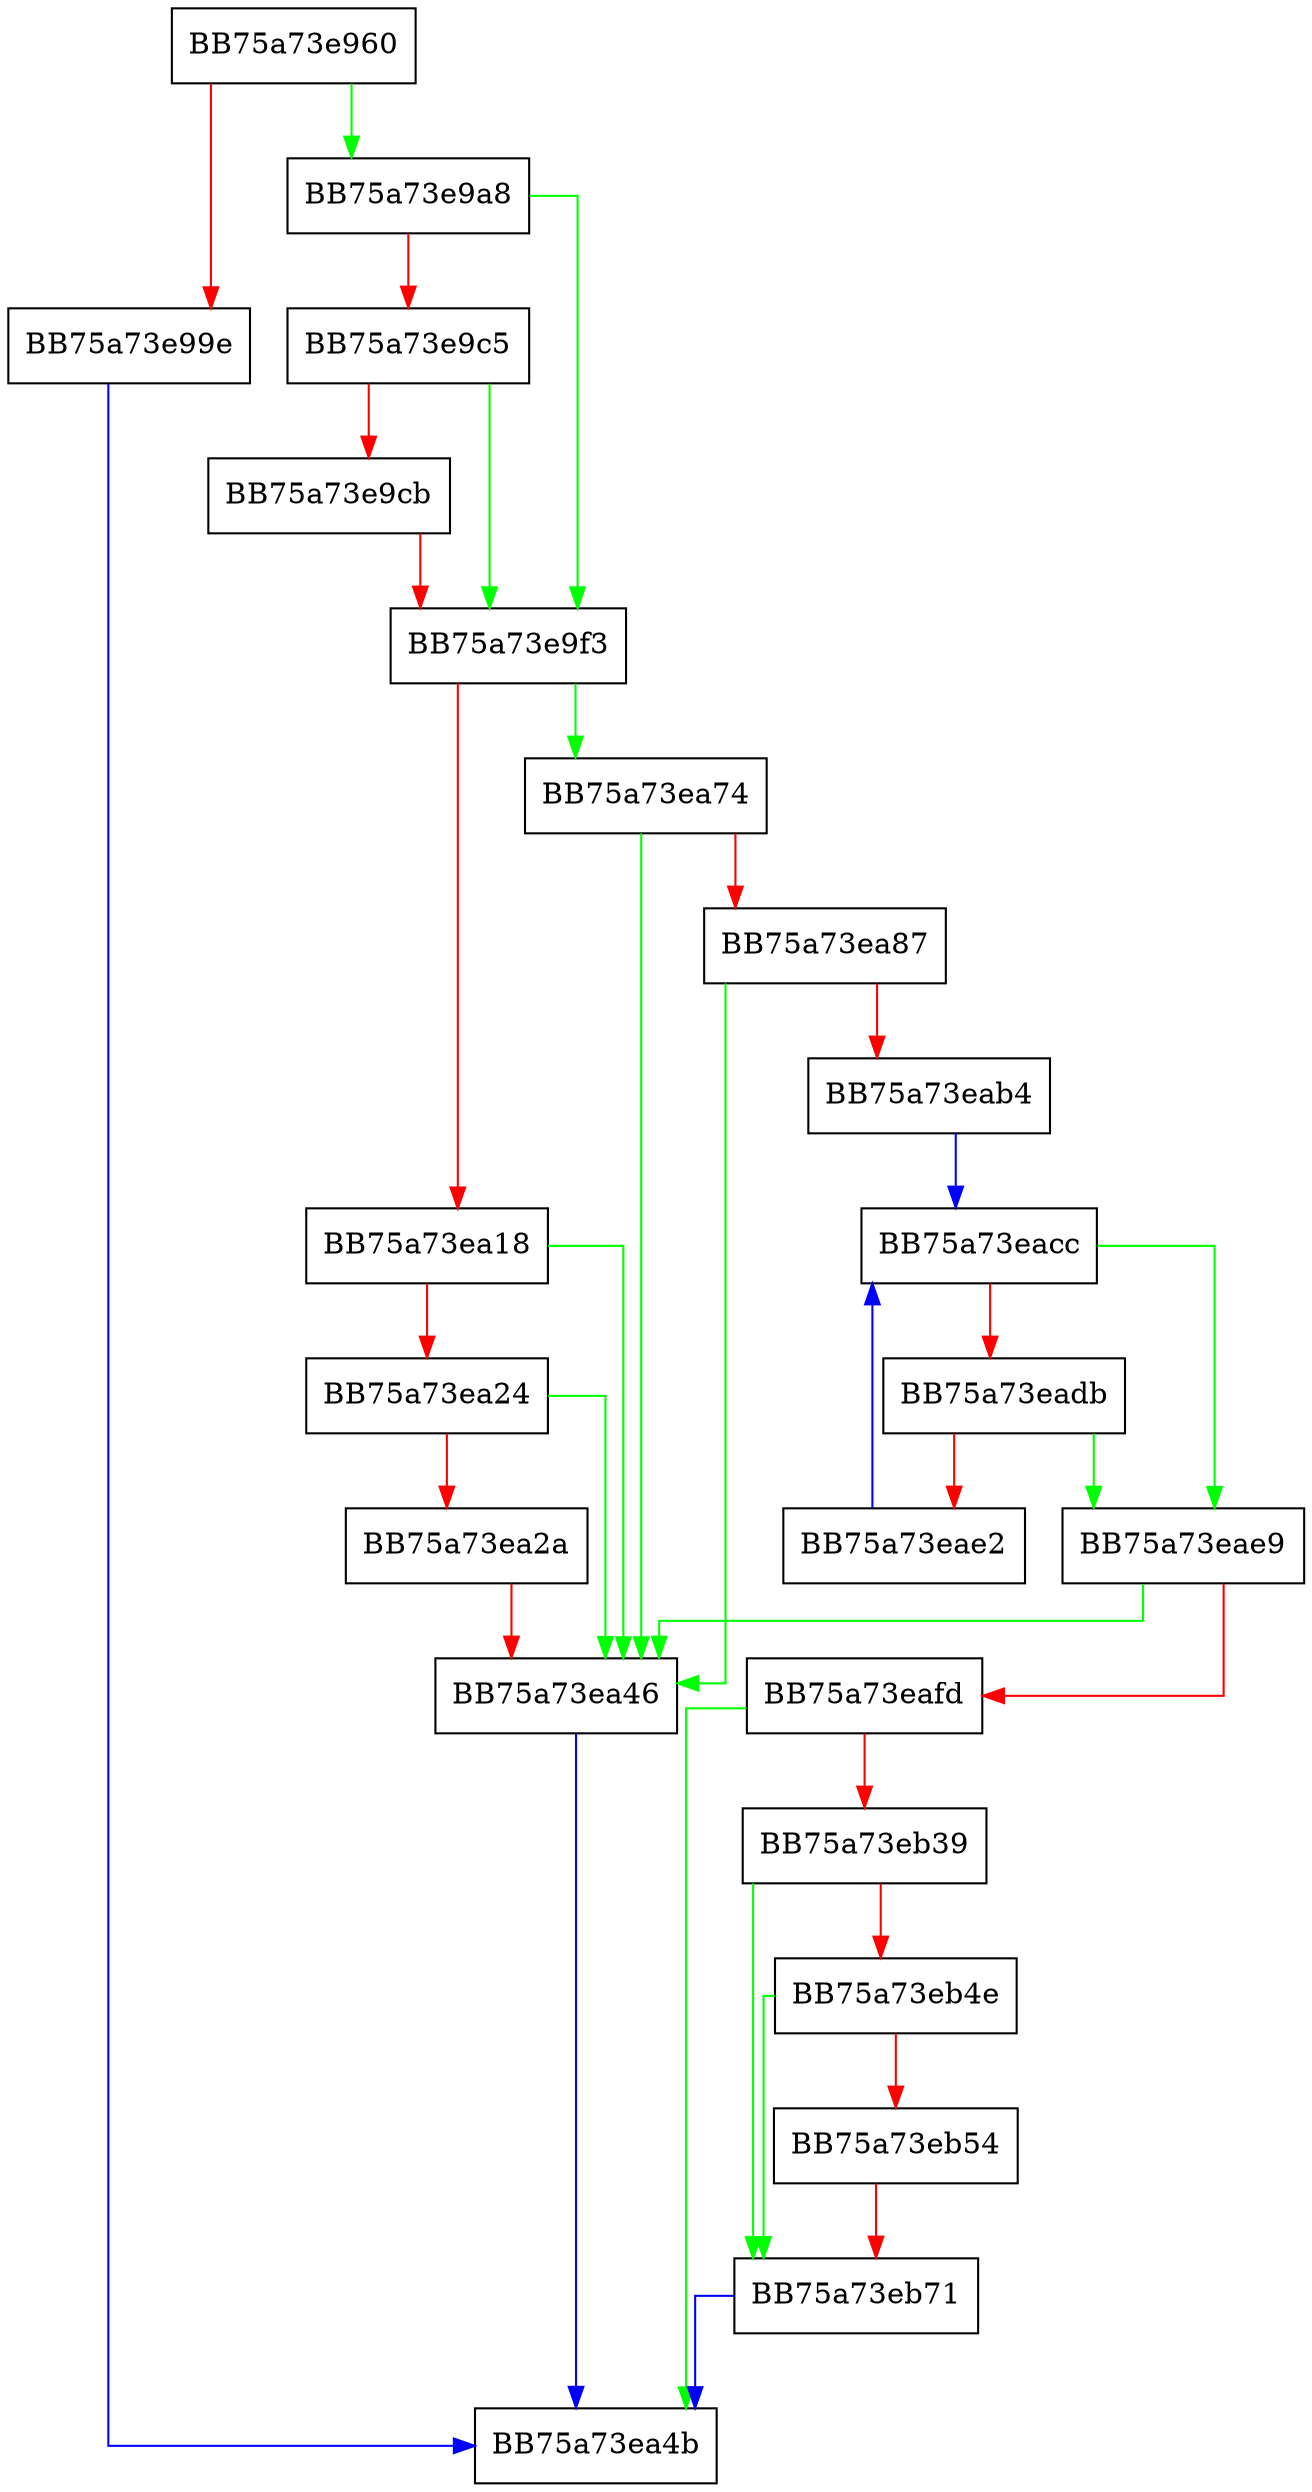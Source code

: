 digraph FindNext {
  node [shape="box"];
  graph [splines=ortho];
  BB75a73e960 -> BB75a73e9a8 [color="green"];
  BB75a73e960 -> BB75a73e99e [color="red"];
  BB75a73e99e -> BB75a73ea4b [color="blue"];
  BB75a73e9a8 -> BB75a73e9f3 [color="green"];
  BB75a73e9a8 -> BB75a73e9c5 [color="red"];
  BB75a73e9c5 -> BB75a73e9f3 [color="green"];
  BB75a73e9c5 -> BB75a73e9cb [color="red"];
  BB75a73e9cb -> BB75a73e9f3 [color="red"];
  BB75a73e9f3 -> BB75a73ea74 [color="green"];
  BB75a73e9f3 -> BB75a73ea18 [color="red"];
  BB75a73ea18 -> BB75a73ea46 [color="green"];
  BB75a73ea18 -> BB75a73ea24 [color="red"];
  BB75a73ea24 -> BB75a73ea46 [color="green"];
  BB75a73ea24 -> BB75a73ea2a [color="red"];
  BB75a73ea2a -> BB75a73ea46 [color="red"];
  BB75a73ea46 -> BB75a73ea4b [color="blue"];
  BB75a73ea74 -> BB75a73ea46 [color="green"];
  BB75a73ea74 -> BB75a73ea87 [color="red"];
  BB75a73ea87 -> BB75a73ea46 [color="green"];
  BB75a73ea87 -> BB75a73eab4 [color="red"];
  BB75a73eab4 -> BB75a73eacc [color="blue"];
  BB75a73eacc -> BB75a73eae9 [color="green"];
  BB75a73eacc -> BB75a73eadb [color="red"];
  BB75a73eadb -> BB75a73eae9 [color="green"];
  BB75a73eadb -> BB75a73eae2 [color="red"];
  BB75a73eae2 -> BB75a73eacc [color="blue"];
  BB75a73eae9 -> BB75a73ea46 [color="green"];
  BB75a73eae9 -> BB75a73eafd [color="red"];
  BB75a73eafd -> BB75a73ea4b [color="green"];
  BB75a73eafd -> BB75a73eb39 [color="red"];
  BB75a73eb39 -> BB75a73eb71 [color="green"];
  BB75a73eb39 -> BB75a73eb4e [color="red"];
  BB75a73eb4e -> BB75a73eb71 [color="green"];
  BB75a73eb4e -> BB75a73eb54 [color="red"];
  BB75a73eb54 -> BB75a73eb71 [color="red"];
  BB75a73eb71 -> BB75a73ea4b [color="blue"];
}
